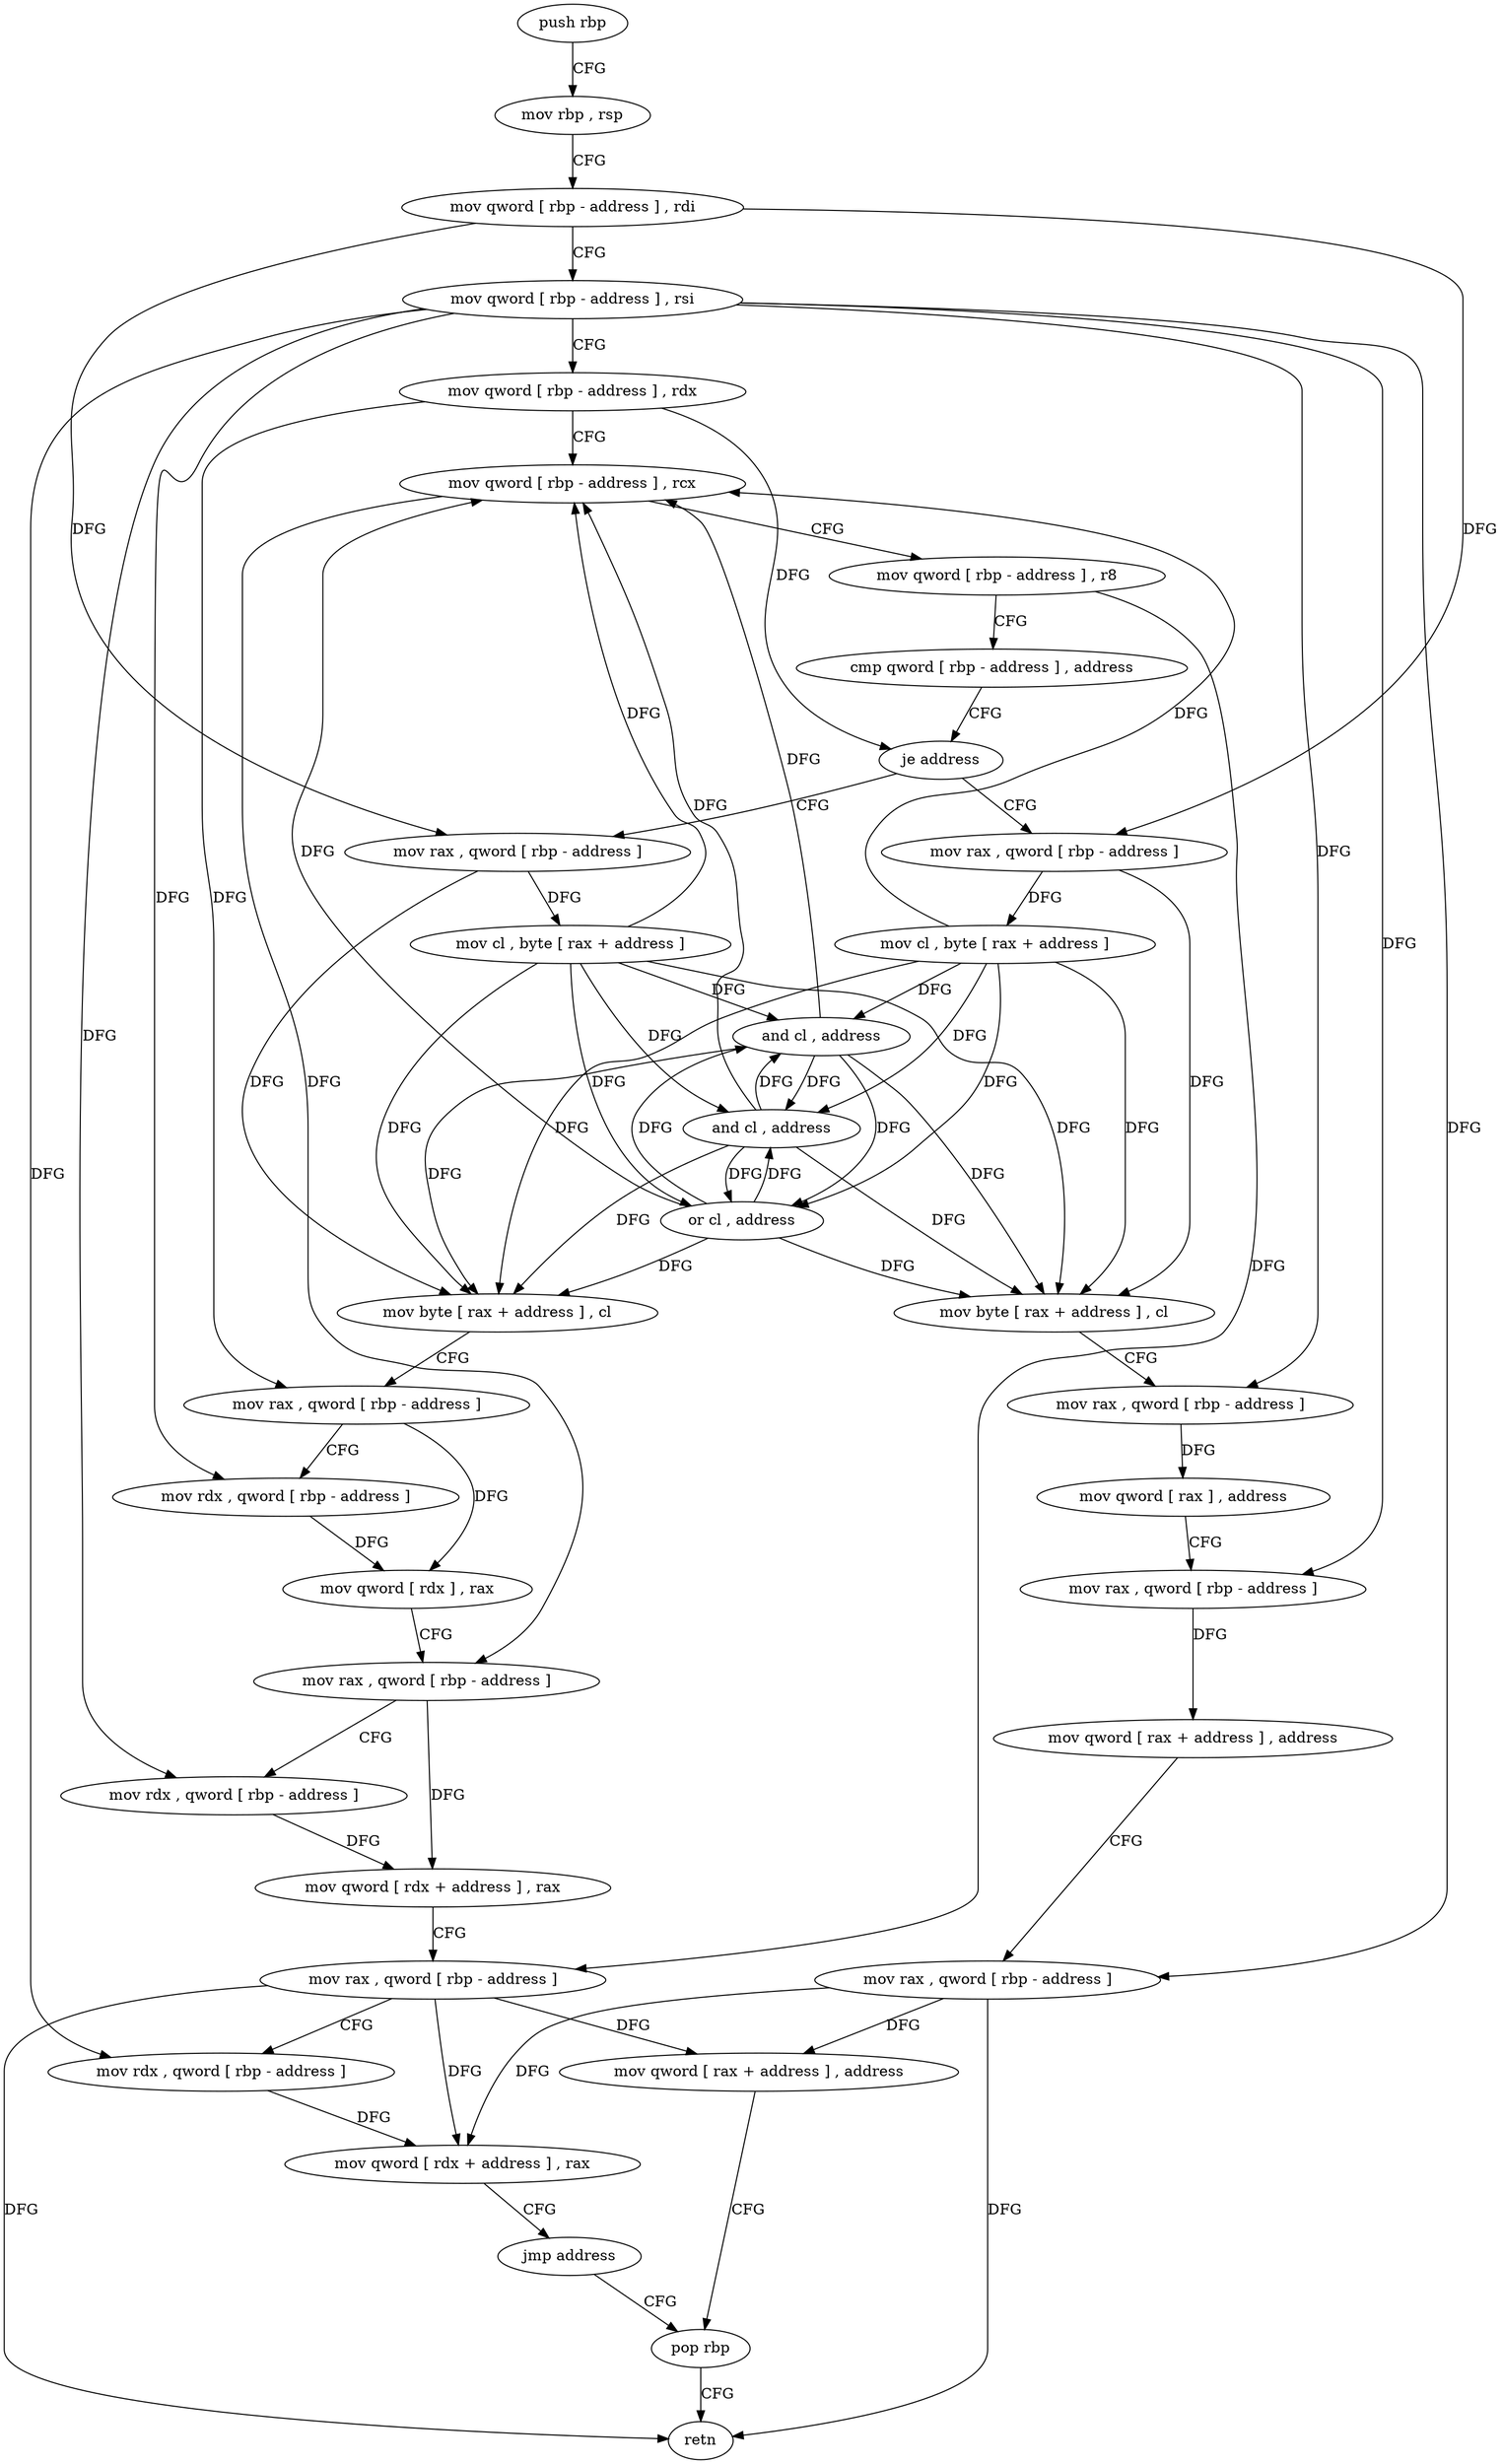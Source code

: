 digraph "func" {
"4234544" [label = "push rbp" ]
"4234545" [label = "mov rbp , rsp" ]
"4234548" [label = "mov qword [ rbp - address ] , rdi" ]
"4234552" [label = "mov qword [ rbp - address ] , rsi" ]
"4234556" [label = "mov qword [ rbp - address ] , rdx" ]
"4234560" [label = "mov qword [ rbp - address ] , rcx" ]
"4234564" [label = "mov qword [ rbp - address ] , r8" ]
"4234568" [label = "cmp qword [ rbp - address ] , address" ]
"4234573" [label = "je address" ]
"4234635" [label = "mov rax , qword [ rbp - address ]" ]
"4234579" [label = "mov rax , qword [ rbp - address ]" ]
"4234639" [label = "mov cl , byte [ rax + address ]" ]
"4234642" [label = "and cl , address" ]
"4234645" [label = "mov byte [ rax + address ] , cl" ]
"4234648" [label = "mov rax , qword [ rbp - address ]" ]
"4234652" [label = "mov qword [ rax ] , address" ]
"4234659" [label = "mov rax , qword [ rbp - address ]" ]
"4234663" [label = "mov qword [ rax + address ] , address" ]
"4234671" [label = "mov rax , qword [ rbp - address ]" ]
"4234675" [label = "mov qword [ rax + address ] , address" ]
"4234683" [label = "pop rbp" ]
"4234583" [label = "mov cl , byte [ rax + address ]" ]
"4234586" [label = "and cl , address" ]
"4234589" [label = "or cl , address" ]
"4234592" [label = "mov byte [ rax + address ] , cl" ]
"4234595" [label = "mov rax , qword [ rbp - address ]" ]
"4234599" [label = "mov rdx , qword [ rbp - address ]" ]
"4234603" [label = "mov qword [ rdx ] , rax" ]
"4234606" [label = "mov rax , qword [ rbp - address ]" ]
"4234610" [label = "mov rdx , qword [ rbp - address ]" ]
"4234614" [label = "mov qword [ rdx + address ] , rax" ]
"4234618" [label = "mov rax , qword [ rbp - address ]" ]
"4234622" [label = "mov rdx , qword [ rbp - address ]" ]
"4234626" [label = "mov qword [ rdx + address ] , rax" ]
"4234630" [label = "jmp address" ]
"4234684" [label = "retn" ]
"4234544" -> "4234545" [ label = "CFG" ]
"4234545" -> "4234548" [ label = "CFG" ]
"4234548" -> "4234552" [ label = "CFG" ]
"4234548" -> "4234635" [ label = "DFG" ]
"4234548" -> "4234579" [ label = "DFG" ]
"4234552" -> "4234556" [ label = "CFG" ]
"4234552" -> "4234648" [ label = "DFG" ]
"4234552" -> "4234659" [ label = "DFG" ]
"4234552" -> "4234671" [ label = "DFG" ]
"4234552" -> "4234599" [ label = "DFG" ]
"4234552" -> "4234610" [ label = "DFG" ]
"4234552" -> "4234622" [ label = "DFG" ]
"4234556" -> "4234560" [ label = "CFG" ]
"4234556" -> "4234573" [ label = "DFG" ]
"4234556" -> "4234595" [ label = "DFG" ]
"4234560" -> "4234564" [ label = "CFG" ]
"4234560" -> "4234606" [ label = "DFG" ]
"4234564" -> "4234568" [ label = "CFG" ]
"4234564" -> "4234618" [ label = "DFG" ]
"4234568" -> "4234573" [ label = "CFG" ]
"4234573" -> "4234635" [ label = "CFG" ]
"4234573" -> "4234579" [ label = "CFG" ]
"4234635" -> "4234639" [ label = "DFG" ]
"4234635" -> "4234645" [ label = "DFG" ]
"4234579" -> "4234583" [ label = "DFG" ]
"4234579" -> "4234592" [ label = "DFG" ]
"4234639" -> "4234642" [ label = "DFG" ]
"4234639" -> "4234560" [ label = "DFG" ]
"4234639" -> "4234645" [ label = "DFG" ]
"4234639" -> "4234586" [ label = "DFG" ]
"4234639" -> "4234589" [ label = "DFG" ]
"4234639" -> "4234592" [ label = "DFG" ]
"4234642" -> "4234645" [ label = "DFG" ]
"4234642" -> "4234560" [ label = "DFG" ]
"4234642" -> "4234586" [ label = "DFG" ]
"4234642" -> "4234589" [ label = "DFG" ]
"4234642" -> "4234592" [ label = "DFG" ]
"4234645" -> "4234648" [ label = "CFG" ]
"4234648" -> "4234652" [ label = "DFG" ]
"4234652" -> "4234659" [ label = "CFG" ]
"4234659" -> "4234663" [ label = "DFG" ]
"4234663" -> "4234671" [ label = "CFG" ]
"4234671" -> "4234675" [ label = "DFG" ]
"4234671" -> "4234626" [ label = "DFG" ]
"4234671" -> "4234684" [ label = "DFG" ]
"4234675" -> "4234683" [ label = "CFG" ]
"4234683" -> "4234684" [ label = "CFG" ]
"4234583" -> "4234586" [ label = "DFG" ]
"4234583" -> "4234560" [ label = "DFG" ]
"4234583" -> "4234642" [ label = "DFG" ]
"4234583" -> "4234645" [ label = "DFG" ]
"4234583" -> "4234589" [ label = "DFG" ]
"4234583" -> "4234592" [ label = "DFG" ]
"4234586" -> "4234589" [ label = "DFG" ]
"4234586" -> "4234560" [ label = "DFG" ]
"4234586" -> "4234642" [ label = "DFG" ]
"4234586" -> "4234645" [ label = "DFG" ]
"4234586" -> "4234592" [ label = "DFG" ]
"4234589" -> "4234592" [ label = "DFG" ]
"4234589" -> "4234560" [ label = "DFG" ]
"4234589" -> "4234642" [ label = "DFG" ]
"4234589" -> "4234645" [ label = "DFG" ]
"4234589" -> "4234586" [ label = "DFG" ]
"4234592" -> "4234595" [ label = "CFG" ]
"4234595" -> "4234599" [ label = "CFG" ]
"4234595" -> "4234603" [ label = "DFG" ]
"4234599" -> "4234603" [ label = "DFG" ]
"4234603" -> "4234606" [ label = "CFG" ]
"4234606" -> "4234610" [ label = "CFG" ]
"4234606" -> "4234614" [ label = "DFG" ]
"4234610" -> "4234614" [ label = "DFG" ]
"4234614" -> "4234618" [ label = "CFG" ]
"4234618" -> "4234622" [ label = "CFG" ]
"4234618" -> "4234675" [ label = "DFG" ]
"4234618" -> "4234626" [ label = "DFG" ]
"4234618" -> "4234684" [ label = "DFG" ]
"4234622" -> "4234626" [ label = "DFG" ]
"4234626" -> "4234630" [ label = "CFG" ]
"4234630" -> "4234683" [ label = "CFG" ]
}
